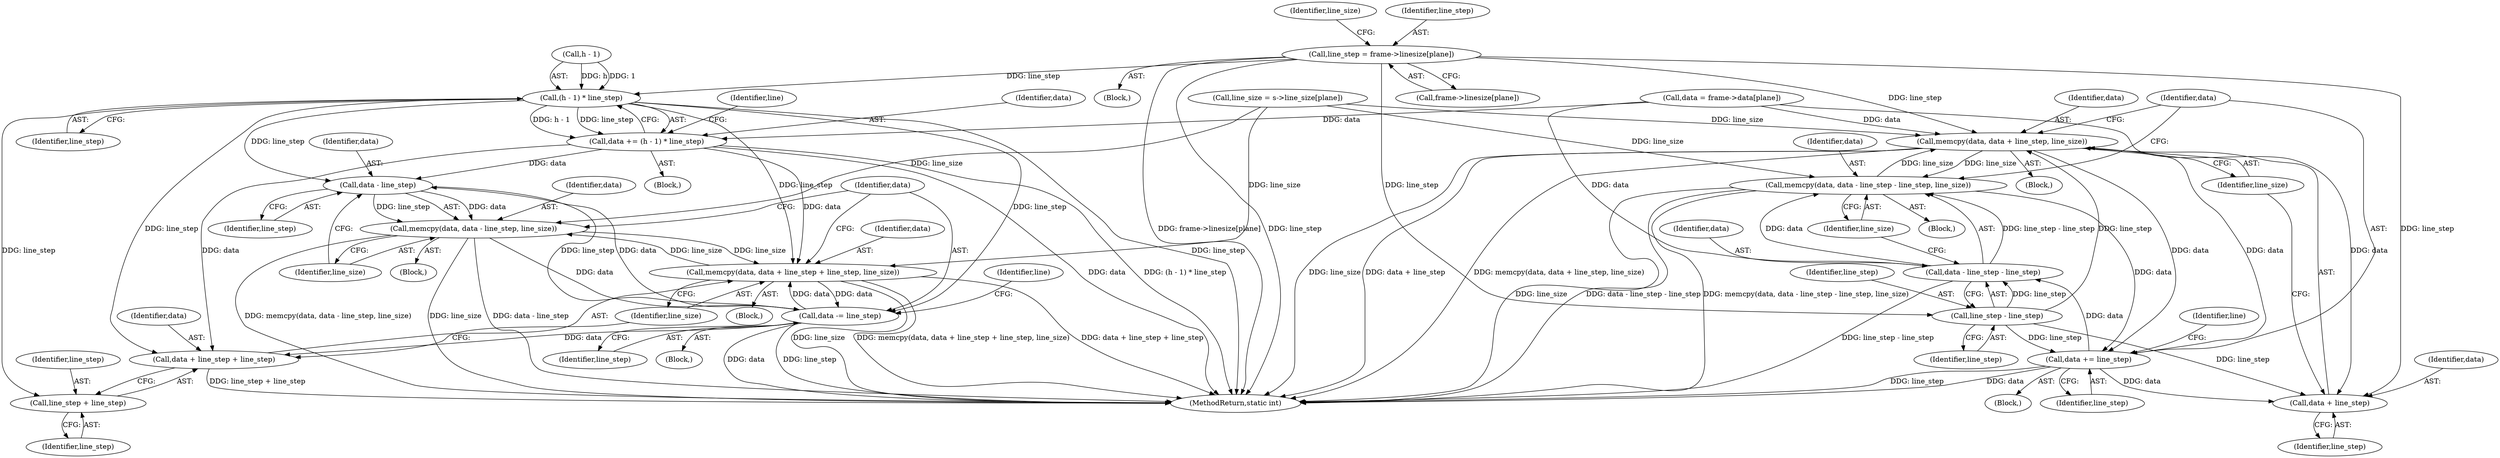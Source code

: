 digraph "0_FFmpeg_e43a0a232dbf6d3c161823c2e07c52e76227a1bc_2@array" {
"1000179" [label="(Call,line_step = frame->linesize[plane])"];
"1000224" [label="(Call,memcpy(data, data + line_step, line_size))"];
"1000232" [label="(Call,memcpy(data, data - line_step - line_step, line_size))"];
"1000240" [label="(Call,data += line_step)"];
"1000226" [label="(Call,data + line_step)"];
"1000234" [label="(Call,data - line_step - line_step)"];
"1000236" [label="(Call,line_step - line_step)"];
"1000247" [label="(Call,(h - 1) * line_step)"];
"1000245" [label="(Call,data += (h - 1) * line_step)"];
"1000271" [label="(Call,data - line_step)"];
"1000269" [label="(Call,memcpy(data, data - line_step, line_size))"];
"1000277" [label="(Call,memcpy(data, data + line_step + line_step, line_size))"];
"1000285" [label="(Call,data -= line_step)"];
"1000279" [label="(Call,data + line_step + line_step)"];
"1000281" [label="(Call,line_step + line_step)"];
"1000284" [label="(Identifier,line_size)"];
"1000274" [label="(Identifier,line_size)"];
"1000238" [label="(Identifier,line_step)"];
"1000263" [label="(Block,)"];
"1000178" [label="(Block,)"];
"1000277" [label="(Call,memcpy(data, data + line_step + line_step, line_size))"];
"1000251" [label="(Identifier,line_step)"];
"1000299" [label="(MethodReturn,static int)"];
"1000186" [label="(Call,line_size = s->line_size[plane])"];
"1000273" [label="(Identifier,line_step)"];
"1000280" [label="(Identifier,data)"];
"1000276" [label="(Block,)"];
"1000227" [label="(Identifier,data)"];
"1000278" [label="(Identifier,data)"];
"1000272" [label="(Identifier,data)"];
"1000228" [label="(Identifier,line_step)"];
"1000224" [label="(Call,memcpy(data, data + line_step, line_size))"];
"1000187" [label="(Identifier,line_size)"];
"1000180" [label="(Identifier,line_step)"];
"1000281" [label="(Call,line_step + line_step)"];
"1000231" [label="(Block,)"];
"1000285" [label="(Call,data -= line_step)"];
"1000226" [label="(Call,data + line_step)"];
"1000247" [label="(Call,(h - 1) * line_step)"];
"1000214" [label="(Block,)"];
"1000254" [label="(Identifier,line)"];
"1000270" [label="(Identifier,data)"];
"1000179" [label="(Call,line_step = frame->linesize[plane])"];
"1000234" [label="(Call,data - line_step - line_step)"];
"1000287" [label="(Identifier,line_step)"];
"1000271" [label="(Call,data - line_step)"];
"1000237" [label="(Identifier,line_step)"];
"1000245" [label="(Call,data += (h - 1) * line_step)"];
"1000213" [label="(Identifier,line)"];
"1000181" [label="(Call,frame->linesize[plane])"];
"1000246" [label="(Identifier,data)"];
"1000269" [label="(Call,memcpy(data, data - line_step, line_size))"];
"1000244" [label="(Block,)"];
"1000283" [label="(Identifier,line_step)"];
"1000225" [label="(Identifier,data)"];
"1000232" [label="(Call,memcpy(data, data - line_step - line_step, line_size))"];
"1000223" [label="(Block,)"];
"1000282" [label="(Identifier,line_step)"];
"1000279" [label="(Call,data + line_step + line_step)"];
"1000233" [label="(Identifier,data)"];
"1000242" [label="(Identifier,line_step)"];
"1000235" [label="(Identifier,data)"];
"1000236" [label="(Call,line_step - line_step)"];
"1000241" [label="(Identifier,data)"];
"1000193" [label="(Call,data = frame->data[plane])"];
"1000229" [label="(Identifier,line_size)"];
"1000268" [label="(Block,)"];
"1000262" [label="(Identifier,line)"];
"1000286" [label="(Identifier,data)"];
"1000248" [label="(Call,h - 1)"];
"1000240" [label="(Call,data += line_step)"];
"1000239" [label="(Identifier,line_size)"];
"1000179" -> "1000178"  [label="AST: "];
"1000179" -> "1000181"  [label="CFG: "];
"1000180" -> "1000179"  [label="AST: "];
"1000181" -> "1000179"  [label="AST: "];
"1000187" -> "1000179"  [label="CFG: "];
"1000179" -> "1000299"  [label="DDG: frame->linesize[plane]"];
"1000179" -> "1000299"  [label="DDG: line_step"];
"1000179" -> "1000224"  [label="DDG: line_step"];
"1000179" -> "1000226"  [label="DDG: line_step"];
"1000179" -> "1000236"  [label="DDG: line_step"];
"1000179" -> "1000247"  [label="DDG: line_step"];
"1000224" -> "1000223"  [label="AST: "];
"1000224" -> "1000229"  [label="CFG: "];
"1000225" -> "1000224"  [label="AST: "];
"1000226" -> "1000224"  [label="AST: "];
"1000229" -> "1000224"  [label="AST: "];
"1000241" -> "1000224"  [label="CFG: "];
"1000224" -> "1000299"  [label="DDG: data + line_step"];
"1000224" -> "1000299"  [label="DDG: memcpy(data, data + line_step, line_size)"];
"1000224" -> "1000299"  [label="DDG: line_size"];
"1000193" -> "1000224"  [label="DDG: data"];
"1000240" -> "1000224"  [label="DDG: data"];
"1000236" -> "1000224"  [label="DDG: line_step"];
"1000186" -> "1000224"  [label="DDG: line_size"];
"1000232" -> "1000224"  [label="DDG: line_size"];
"1000224" -> "1000232"  [label="DDG: line_size"];
"1000224" -> "1000240"  [label="DDG: data"];
"1000232" -> "1000231"  [label="AST: "];
"1000232" -> "1000239"  [label="CFG: "];
"1000233" -> "1000232"  [label="AST: "];
"1000234" -> "1000232"  [label="AST: "];
"1000239" -> "1000232"  [label="AST: "];
"1000241" -> "1000232"  [label="CFG: "];
"1000232" -> "1000299"  [label="DDG: memcpy(data, data - line_step - line_step, line_size)"];
"1000232" -> "1000299"  [label="DDG: line_size"];
"1000232" -> "1000299"  [label="DDG: data - line_step - line_step"];
"1000234" -> "1000232"  [label="DDG: data"];
"1000234" -> "1000232"  [label="DDG: line_step - line_step"];
"1000186" -> "1000232"  [label="DDG: line_size"];
"1000232" -> "1000240"  [label="DDG: data"];
"1000240" -> "1000214"  [label="AST: "];
"1000240" -> "1000242"  [label="CFG: "];
"1000241" -> "1000240"  [label="AST: "];
"1000242" -> "1000240"  [label="AST: "];
"1000213" -> "1000240"  [label="CFG: "];
"1000240" -> "1000299"  [label="DDG: line_step"];
"1000240" -> "1000299"  [label="DDG: data"];
"1000240" -> "1000226"  [label="DDG: data"];
"1000240" -> "1000234"  [label="DDG: data"];
"1000236" -> "1000240"  [label="DDG: line_step"];
"1000226" -> "1000228"  [label="CFG: "];
"1000227" -> "1000226"  [label="AST: "];
"1000228" -> "1000226"  [label="AST: "];
"1000229" -> "1000226"  [label="CFG: "];
"1000193" -> "1000226"  [label="DDG: data"];
"1000236" -> "1000226"  [label="DDG: line_step"];
"1000234" -> "1000236"  [label="CFG: "];
"1000235" -> "1000234"  [label="AST: "];
"1000236" -> "1000234"  [label="AST: "];
"1000239" -> "1000234"  [label="CFG: "];
"1000234" -> "1000299"  [label="DDG: line_step - line_step"];
"1000193" -> "1000234"  [label="DDG: data"];
"1000236" -> "1000234"  [label="DDG: line_step"];
"1000236" -> "1000238"  [label="CFG: "];
"1000237" -> "1000236"  [label="AST: "];
"1000238" -> "1000236"  [label="AST: "];
"1000247" -> "1000245"  [label="AST: "];
"1000247" -> "1000251"  [label="CFG: "];
"1000248" -> "1000247"  [label="AST: "];
"1000251" -> "1000247"  [label="AST: "];
"1000245" -> "1000247"  [label="CFG: "];
"1000247" -> "1000299"  [label="DDG: line_step"];
"1000247" -> "1000245"  [label="DDG: h - 1"];
"1000247" -> "1000245"  [label="DDG: line_step"];
"1000248" -> "1000247"  [label="DDG: h"];
"1000248" -> "1000247"  [label="DDG: 1"];
"1000247" -> "1000271"  [label="DDG: line_step"];
"1000247" -> "1000277"  [label="DDG: line_step"];
"1000247" -> "1000279"  [label="DDG: line_step"];
"1000247" -> "1000281"  [label="DDG: line_step"];
"1000247" -> "1000285"  [label="DDG: line_step"];
"1000245" -> "1000244"  [label="AST: "];
"1000246" -> "1000245"  [label="AST: "];
"1000254" -> "1000245"  [label="CFG: "];
"1000245" -> "1000299"  [label="DDG: data"];
"1000245" -> "1000299"  [label="DDG: (h - 1) * line_step"];
"1000193" -> "1000245"  [label="DDG: data"];
"1000245" -> "1000271"  [label="DDG: data"];
"1000245" -> "1000277"  [label="DDG: data"];
"1000245" -> "1000279"  [label="DDG: data"];
"1000271" -> "1000269"  [label="AST: "];
"1000271" -> "1000273"  [label="CFG: "];
"1000272" -> "1000271"  [label="AST: "];
"1000273" -> "1000271"  [label="AST: "];
"1000274" -> "1000271"  [label="CFG: "];
"1000271" -> "1000269"  [label="DDG: data"];
"1000271" -> "1000269"  [label="DDG: line_step"];
"1000285" -> "1000271"  [label="DDG: data"];
"1000271" -> "1000285"  [label="DDG: line_step"];
"1000269" -> "1000268"  [label="AST: "];
"1000269" -> "1000274"  [label="CFG: "];
"1000270" -> "1000269"  [label="AST: "];
"1000274" -> "1000269"  [label="AST: "];
"1000286" -> "1000269"  [label="CFG: "];
"1000269" -> "1000299"  [label="DDG: memcpy(data, data - line_step, line_size)"];
"1000269" -> "1000299"  [label="DDG: line_size"];
"1000269" -> "1000299"  [label="DDG: data - line_step"];
"1000186" -> "1000269"  [label="DDG: line_size"];
"1000277" -> "1000269"  [label="DDG: line_size"];
"1000269" -> "1000277"  [label="DDG: line_size"];
"1000269" -> "1000285"  [label="DDG: data"];
"1000277" -> "1000276"  [label="AST: "];
"1000277" -> "1000284"  [label="CFG: "];
"1000278" -> "1000277"  [label="AST: "];
"1000279" -> "1000277"  [label="AST: "];
"1000284" -> "1000277"  [label="AST: "];
"1000286" -> "1000277"  [label="CFG: "];
"1000277" -> "1000299"  [label="DDG: line_size"];
"1000277" -> "1000299"  [label="DDG: memcpy(data, data + line_step + line_step, line_size)"];
"1000277" -> "1000299"  [label="DDG: data + line_step + line_step"];
"1000285" -> "1000277"  [label="DDG: data"];
"1000186" -> "1000277"  [label="DDG: line_size"];
"1000277" -> "1000285"  [label="DDG: data"];
"1000285" -> "1000263"  [label="AST: "];
"1000285" -> "1000287"  [label="CFG: "];
"1000286" -> "1000285"  [label="AST: "];
"1000287" -> "1000285"  [label="AST: "];
"1000262" -> "1000285"  [label="CFG: "];
"1000285" -> "1000299"  [label="DDG: data"];
"1000285" -> "1000299"  [label="DDG: line_step"];
"1000285" -> "1000279"  [label="DDG: data"];
"1000279" -> "1000281"  [label="CFG: "];
"1000280" -> "1000279"  [label="AST: "];
"1000281" -> "1000279"  [label="AST: "];
"1000284" -> "1000279"  [label="CFG: "];
"1000279" -> "1000299"  [label="DDG: line_step + line_step"];
"1000281" -> "1000283"  [label="CFG: "];
"1000282" -> "1000281"  [label="AST: "];
"1000283" -> "1000281"  [label="AST: "];
}
